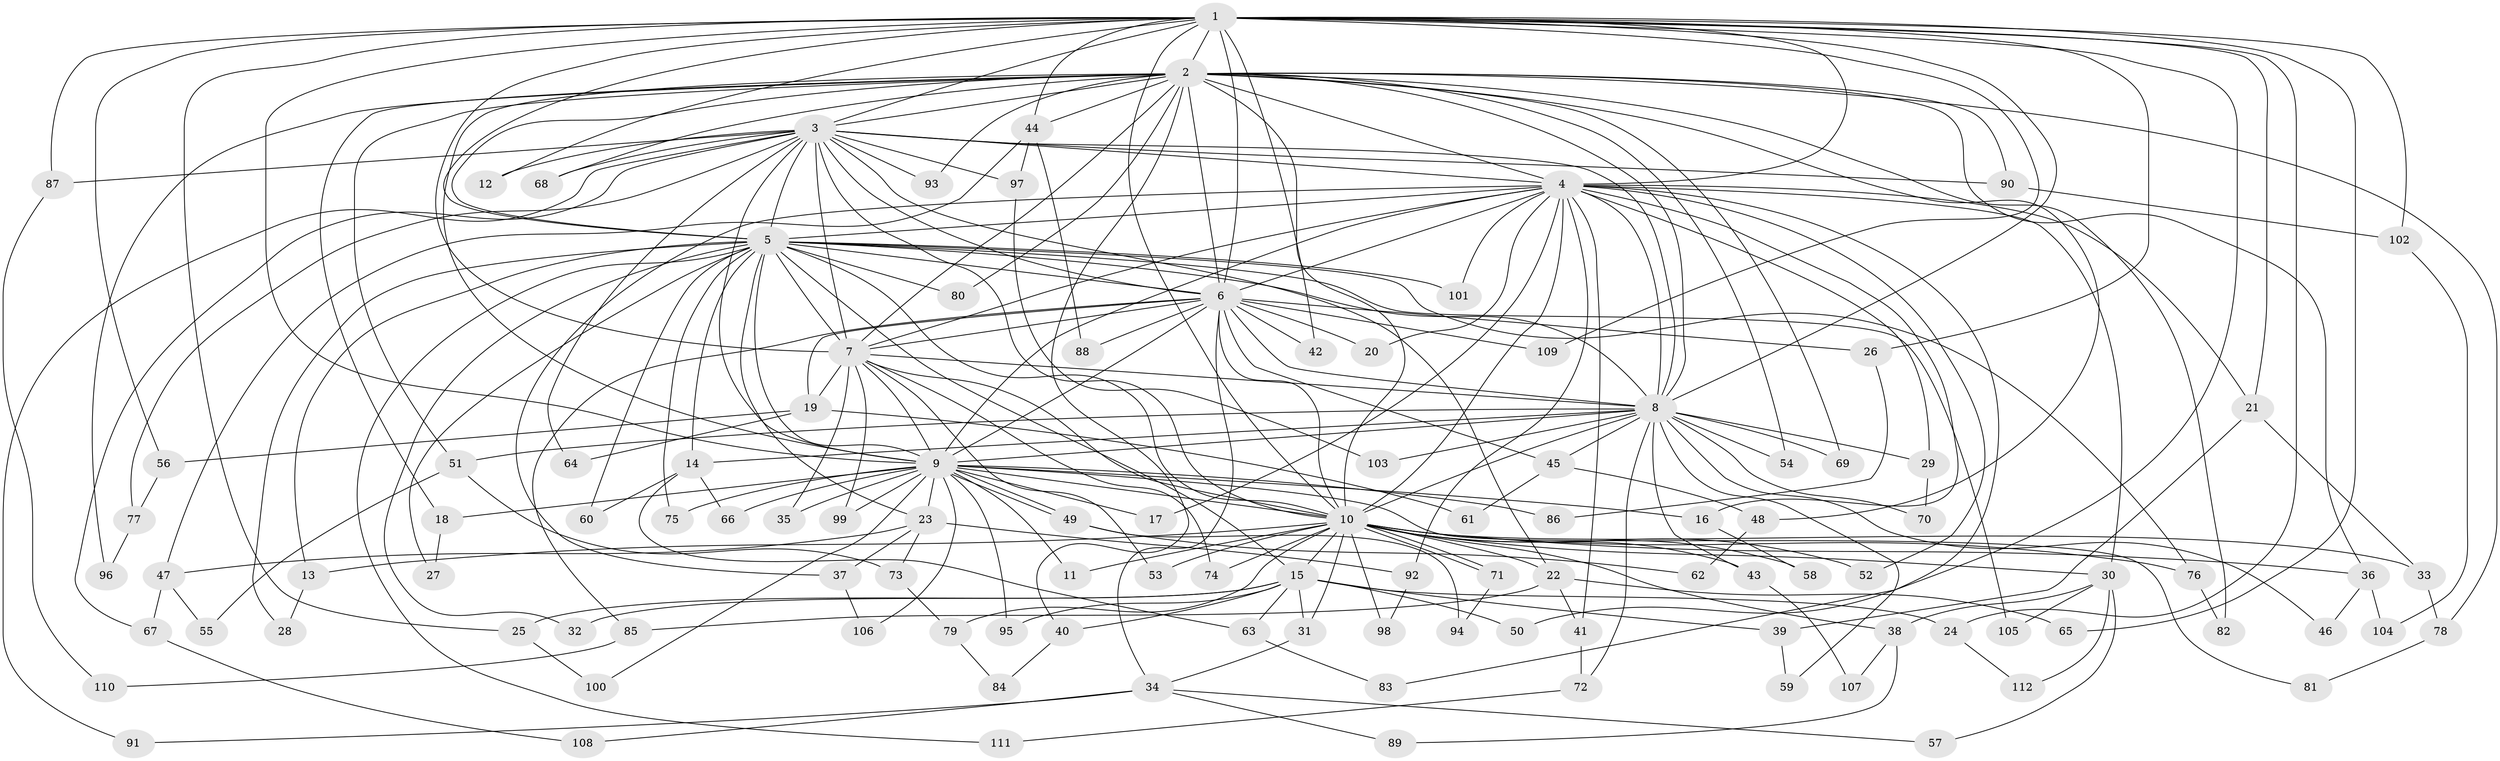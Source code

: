 // coarse degree distribution, {21: 0.017857142857142856, 19: 0.017857142857142856, 16: 0.017857142857142856, 14: 0.017857142857142856, 13: 0.05357142857142857, 20: 0.017857142857142856, 10: 0.017857142857142856, 2: 0.30357142857142855, 8: 0.03571428571428571, 3: 0.32142857142857145, 6: 0.08928571428571429, 5: 0.017857142857142856, 7: 0.017857142857142856, 4: 0.03571428571428571, 1: 0.017857142857142856}
// Generated by graph-tools (version 1.1) at 2025/49/03/04/25 22:49:20]
// undirected, 112 vertices, 249 edges
graph export_dot {
  node [color=gray90,style=filled];
  1;
  2;
  3;
  4;
  5;
  6;
  7;
  8;
  9;
  10;
  11;
  12;
  13;
  14;
  15;
  16;
  17;
  18;
  19;
  20;
  21;
  22;
  23;
  24;
  25;
  26;
  27;
  28;
  29;
  30;
  31;
  32;
  33;
  34;
  35;
  36;
  37;
  38;
  39;
  40;
  41;
  42;
  43;
  44;
  45;
  46;
  47;
  48;
  49;
  50;
  51;
  52;
  53;
  54;
  55;
  56;
  57;
  58;
  59;
  60;
  61;
  62;
  63;
  64;
  65;
  66;
  67;
  68;
  69;
  70;
  71;
  72;
  73;
  74;
  75;
  76;
  77;
  78;
  79;
  80;
  81;
  82;
  83;
  84;
  85;
  86;
  87;
  88;
  89;
  90;
  91;
  92;
  93;
  94;
  95;
  96;
  97;
  98;
  99;
  100;
  101;
  102;
  103;
  104;
  105;
  106;
  107;
  108;
  109;
  110;
  111;
  112;
  1 -- 2;
  1 -- 3;
  1 -- 4;
  1 -- 5;
  1 -- 6;
  1 -- 7;
  1 -- 8;
  1 -- 9;
  1 -- 10;
  1 -- 12;
  1 -- 21;
  1 -- 24;
  1 -- 25;
  1 -- 26;
  1 -- 42;
  1 -- 44;
  1 -- 50;
  1 -- 56;
  1 -- 65;
  1 -- 87;
  1 -- 102;
  1 -- 109;
  2 -- 3;
  2 -- 4;
  2 -- 5;
  2 -- 6;
  2 -- 7;
  2 -- 8;
  2 -- 9;
  2 -- 10;
  2 -- 18;
  2 -- 36;
  2 -- 40;
  2 -- 44;
  2 -- 48;
  2 -- 51;
  2 -- 54;
  2 -- 68;
  2 -- 69;
  2 -- 78;
  2 -- 80;
  2 -- 82;
  2 -- 90;
  2 -- 93;
  2 -- 96;
  3 -- 4;
  3 -- 5;
  3 -- 6;
  3 -- 7;
  3 -- 8;
  3 -- 9;
  3 -- 10;
  3 -- 12;
  3 -- 22;
  3 -- 64;
  3 -- 67;
  3 -- 68;
  3 -- 77;
  3 -- 87;
  3 -- 90;
  3 -- 91;
  3 -- 93;
  3 -- 97;
  4 -- 5;
  4 -- 6;
  4 -- 7;
  4 -- 8;
  4 -- 9;
  4 -- 10;
  4 -- 16;
  4 -- 17;
  4 -- 20;
  4 -- 21;
  4 -- 29;
  4 -- 30;
  4 -- 37;
  4 -- 41;
  4 -- 52;
  4 -- 83;
  4 -- 92;
  4 -- 101;
  5 -- 6;
  5 -- 7;
  5 -- 8;
  5 -- 9;
  5 -- 10;
  5 -- 13;
  5 -- 14;
  5 -- 15;
  5 -- 23;
  5 -- 27;
  5 -- 28;
  5 -- 32;
  5 -- 60;
  5 -- 75;
  5 -- 76;
  5 -- 80;
  5 -- 101;
  5 -- 105;
  5 -- 111;
  6 -- 7;
  6 -- 8;
  6 -- 9;
  6 -- 10;
  6 -- 19;
  6 -- 20;
  6 -- 26;
  6 -- 34;
  6 -- 42;
  6 -- 45;
  6 -- 85;
  6 -- 88;
  6 -- 109;
  7 -- 8;
  7 -- 9;
  7 -- 10;
  7 -- 19;
  7 -- 35;
  7 -- 53;
  7 -- 74;
  7 -- 99;
  8 -- 9;
  8 -- 10;
  8 -- 14;
  8 -- 29;
  8 -- 43;
  8 -- 45;
  8 -- 46;
  8 -- 51;
  8 -- 54;
  8 -- 59;
  8 -- 69;
  8 -- 70;
  8 -- 72;
  8 -- 103;
  9 -- 10;
  9 -- 11;
  9 -- 16;
  9 -- 17;
  9 -- 18;
  9 -- 23;
  9 -- 35;
  9 -- 49;
  9 -- 49;
  9 -- 66;
  9 -- 75;
  9 -- 81;
  9 -- 86;
  9 -- 95;
  9 -- 99;
  9 -- 100;
  9 -- 106;
  10 -- 11;
  10 -- 13;
  10 -- 15;
  10 -- 22;
  10 -- 30;
  10 -- 31;
  10 -- 33;
  10 -- 36;
  10 -- 38;
  10 -- 43;
  10 -- 52;
  10 -- 53;
  10 -- 58;
  10 -- 71;
  10 -- 71;
  10 -- 74;
  10 -- 76;
  10 -- 79;
  10 -- 98;
  13 -- 28;
  14 -- 60;
  14 -- 63;
  14 -- 66;
  15 -- 24;
  15 -- 25;
  15 -- 31;
  15 -- 32;
  15 -- 39;
  15 -- 40;
  15 -- 50;
  15 -- 63;
  15 -- 95;
  16 -- 58;
  18 -- 27;
  19 -- 56;
  19 -- 61;
  19 -- 64;
  21 -- 33;
  21 -- 39;
  22 -- 41;
  22 -- 65;
  22 -- 85;
  23 -- 37;
  23 -- 47;
  23 -- 73;
  23 -- 92;
  24 -- 112;
  25 -- 100;
  26 -- 86;
  29 -- 70;
  30 -- 38;
  30 -- 57;
  30 -- 105;
  30 -- 112;
  31 -- 34;
  33 -- 78;
  34 -- 57;
  34 -- 89;
  34 -- 91;
  34 -- 108;
  36 -- 46;
  36 -- 104;
  37 -- 106;
  38 -- 89;
  38 -- 107;
  39 -- 59;
  40 -- 84;
  41 -- 72;
  43 -- 107;
  44 -- 47;
  44 -- 88;
  44 -- 97;
  45 -- 48;
  45 -- 61;
  47 -- 55;
  47 -- 67;
  48 -- 62;
  49 -- 62;
  49 -- 94;
  51 -- 55;
  51 -- 73;
  56 -- 77;
  63 -- 83;
  67 -- 108;
  71 -- 94;
  72 -- 111;
  73 -- 79;
  76 -- 82;
  77 -- 96;
  78 -- 81;
  79 -- 84;
  85 -- 110;
  87 -- 110;
  90 -- 102;
  92 -- 98;
  97 -- 103;
  102 -- 104;
}
